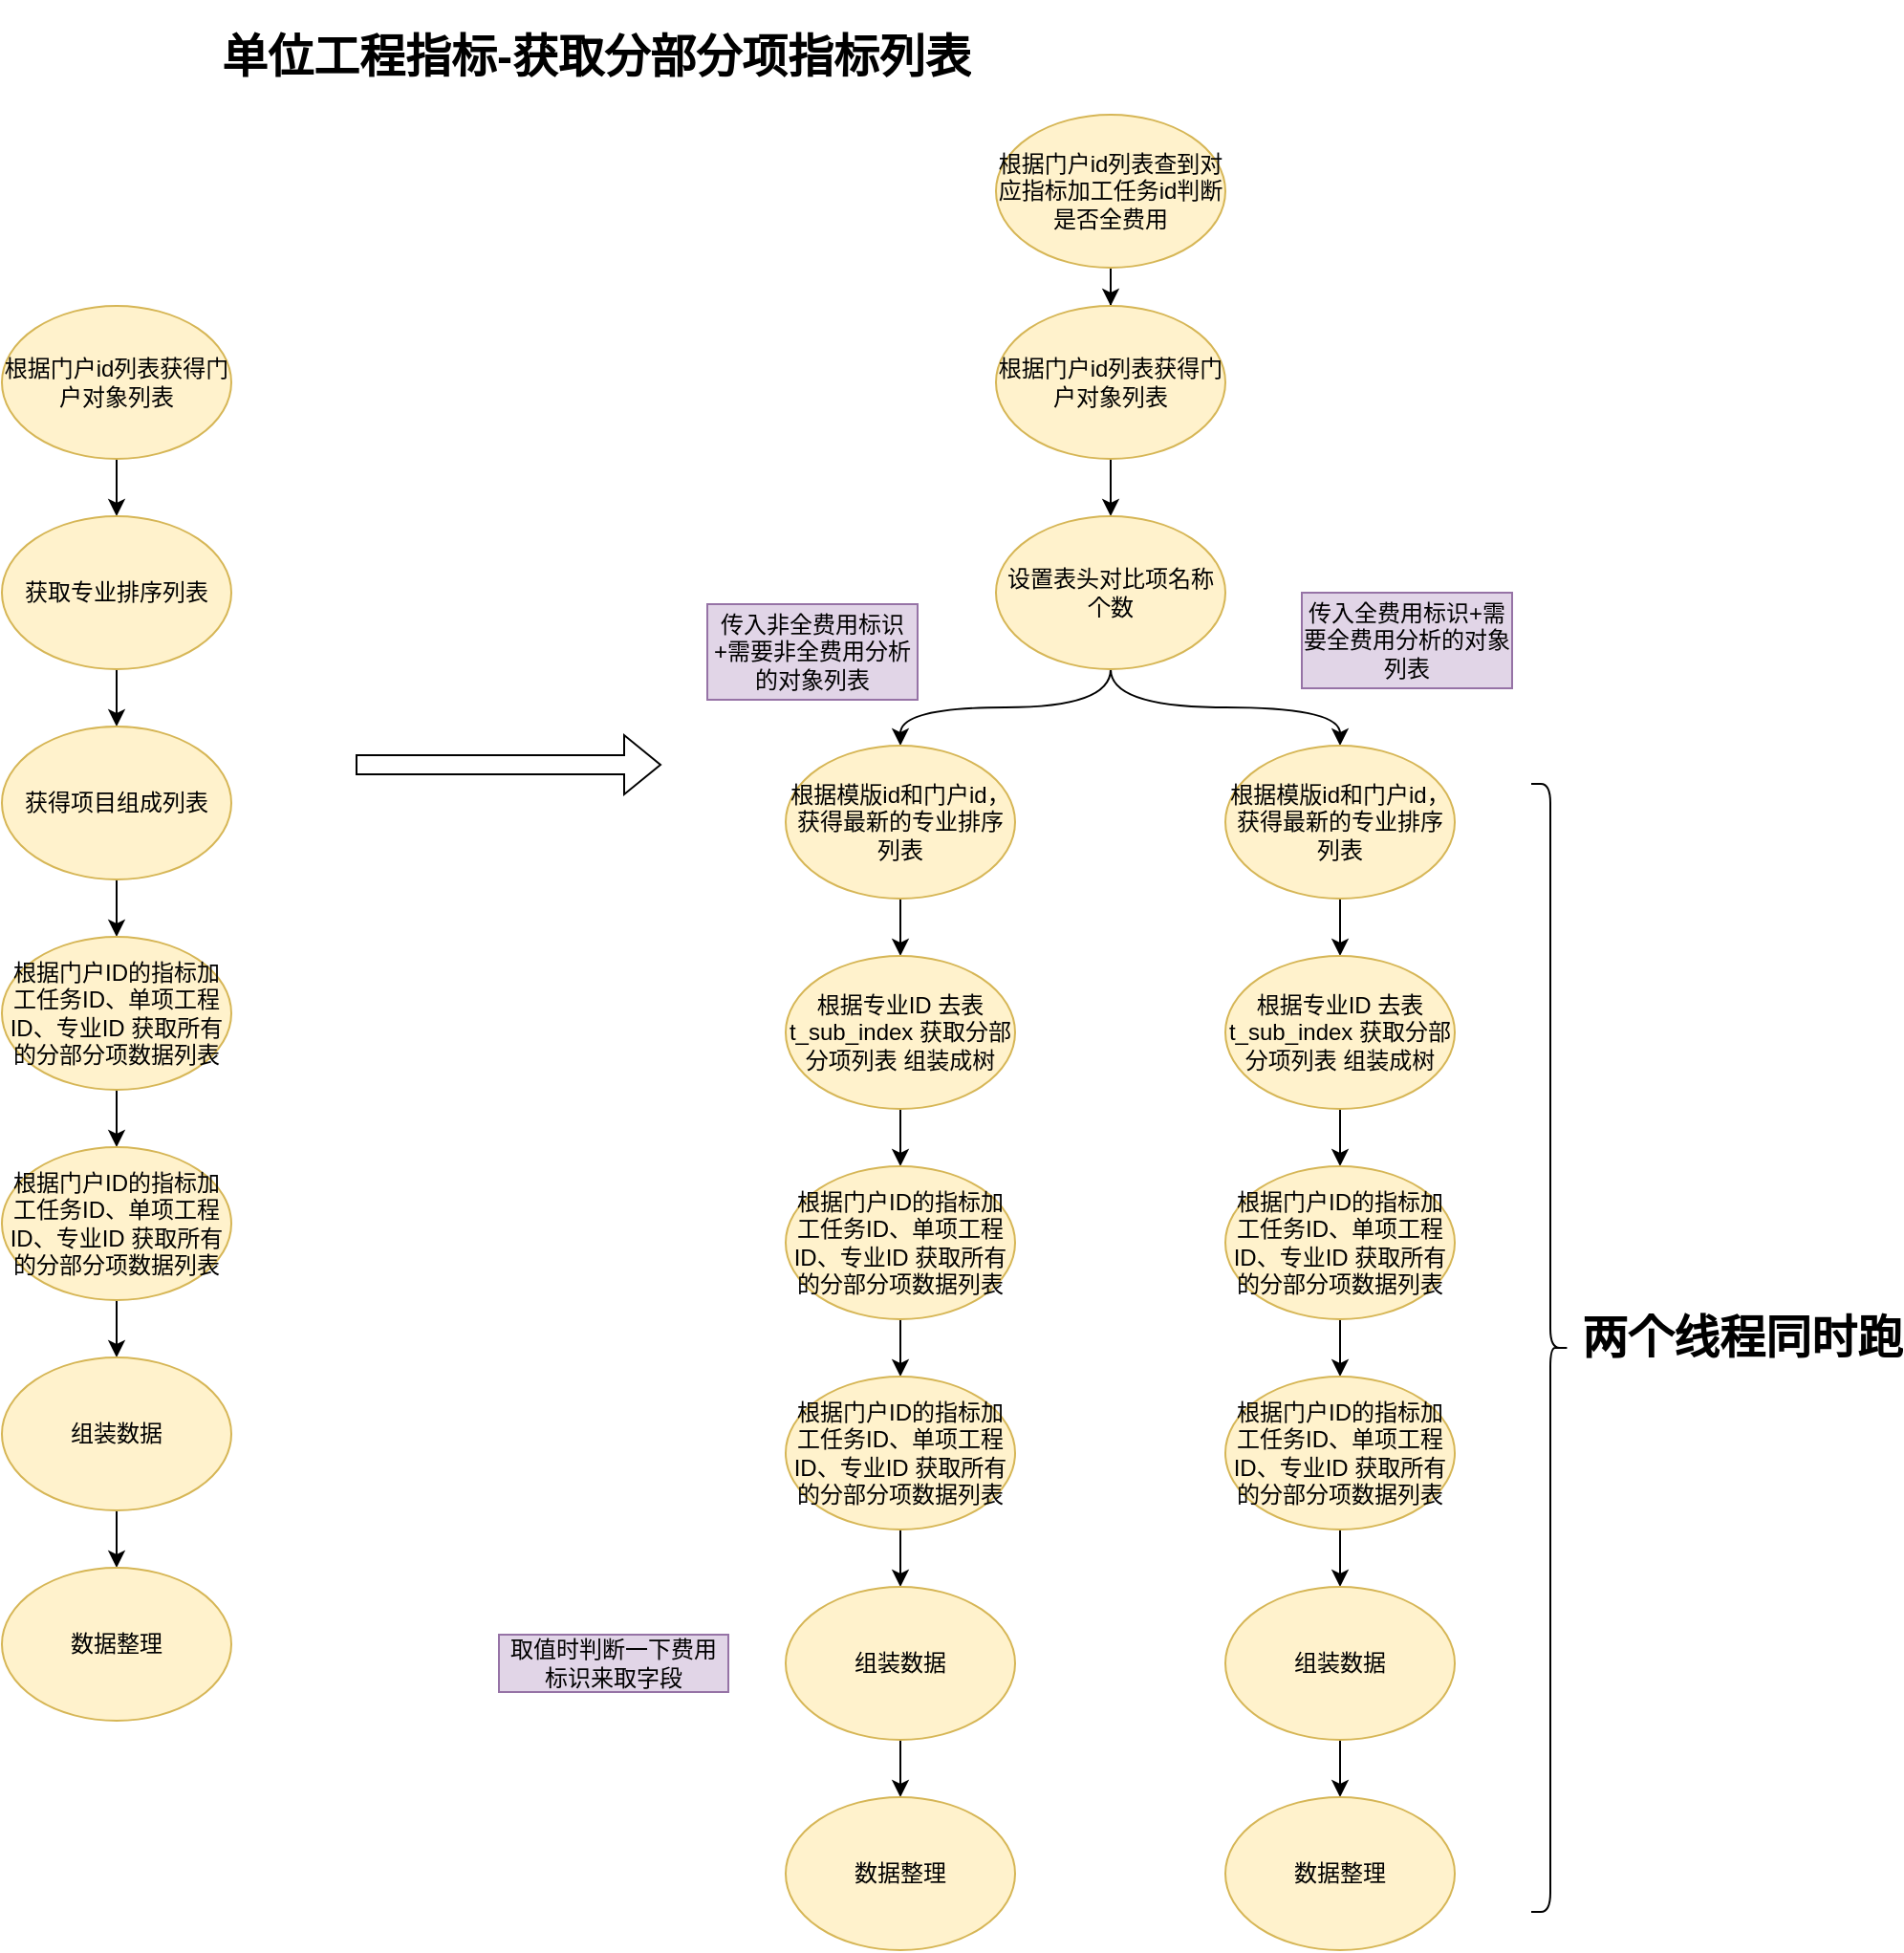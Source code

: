 <mxfile version="21.7.2" type="github">
  <diagram name="第 1 页" id="16k-655BHXCyNk4jlRoW">
    <mxGraphModel dx="1140" dy="1591" grid="1" gridSize="10" guides="1" tooltips="1" connect="1" arrows="1" fold="1" page="1" pageScale="1" pageWidth="1169" pageHeight="827" math="0" shadow="0">
      <root>
        <mxCell id="0" />
        <mxCell id="1" parent="0" />
        <mxCell id="pYzcb3ZcTiJwCkD9ZzHo-3" style="edgeStyle=orthogonalEdgeStyle;rounded=0;orthogonalLoop=1;jettySize=auto;html=1;entryX=0.5;entryY=0;entryDx=0;entryDy=0;" edge="1" parent="1" source="nwjvndp7hKTSoQDyt6dj-1" target="nwjvndp7hKTSoQDyt6dj-5">
          <mxGeometry relative="1" as="geometry" />
        </mxCell>
        <mxCell id="nwjvndp7hKTSoQDyt6dj-1" value="根据门户id列表获得门户对象列表" style="ellipse;whiteSpace=wrap;html=1;rounded=1;fillColor=#fff2cc;strokeColor=#d6b656;" parent="1" vertex="1">
          <mxGeometry x="240" y="130" width="120" height="80" as="geometry" />
        </mxCell>
        <mxCell id="SwWsapXYVksgjuBfi8HX-3" style="edgeStyle=orthogonalEdgeStyle;rounded=1;orthogonalLoop=1;jettySize=auto;html=1;entryX=0.5;entryY=0;entryDx=0;entryDy=0;" parent="1" source="nwjvndp7hKTSoQDyt6dj-5" target="SwWsapXYVksgjuBfi8HX-6" edge="1">
          <mxGeometry relative="1" as="geometry">
            <mxPoint x="300" y="380" as="targetPoint" />
          </mxGeometry>
        </mxCell>
        <mxCell id="nwjvndp7hKTSoQDyt6dj-5" value="获取专业排序列表" style="ellipse;whiteSpace=wrap;html=1;rounded=1;fillColor=#fff2cc;strokeColor=#d6b656;" parent="1" vertex="1">
          <mxGeometry x="240" y="240" width="120" height="80" as="geometry" />
        </mxCell>
        <mxCell id="SwWsapXYVksgjuBfi8HX-10" style="edgeStyle=orthogonalEdgeStyle;rounded=0;orthogonalLoop=1;jettySize=auto;html=1;" parent="1" source="SwWsapXYVksgjuBfi8HX-6" target="SwWsapXYVksgjuBfi8HX-8" edge="1">
          <mxGeometry relative="1" as="geometry" />
        </mxCell>
        <mxCell id="SwWsapXYVksgjuBfi8HX-6" value="获得项目组成列表" style="ellipse;whiteSpace=wrap;html=1;rounded=1;fillColor=#fff2cc;strokeColor=#d6b656;" parent="1" vertex="1">
          <mxGeometry x="240" y="350" width="120" height="80" as="geometry" />
        </mxCell>
        <mxCell id="SwWsapXYVksgjuBfi8HX-11" style="edgeStyle=orthogonalEdgeStyle;rounded=0;orthogonalLoop=1;jettySize=auto;html=1;entryX=0.5;entryY=0;entryDx=0;entryDy=0;" parent="1" source="SwWsapXYVksgjuBfi8HX-8" target="SwWsapXYVksgjuBfi8HX-12" edge="1">
          <mxGeometry relative="1" as="geometry">
            <mxPoint x="300" y="570" as="targetPoint" />
          </mxGeometry>
        </mxCell>
        <mxCell id="SwWsapXYVksgjuBfi8HX-8" value="根据门户ID的指标加工任务ID、单项工程ID、专业ID 获取所有的分部分项数据列表" style="ellipse;whiteSpace=wrap;html=1;rounded=1;fillColor=#fff2cc;strokeColor=#d6b656;" parent="1" vertex="1">
          <mxGeometry x="240" y="460" width="120" height="80" as="geometry" />
        </mxCell>
        <mxCell id="SwWsapXYVksgjuBfi8HX-13" style="edgeStyle=orthogonalEdgeStyle;rounded=0;orthogonalLoop=1;jettySize=auto;html=1;entryX=0.5;entryY=0;entryDx=0;entryDy=0;" parent="1" source="SwWsapXYVksgjuBfi8HX-12" target="SwWsapXYVksgjuBfi8HX-14" edge="1">
          <mxGeometry relative="1" as="geometry">
            <mxPoint x="300" y="690" as="targetPoint" />
          </mxGeometry>
        </mxCell>
        <mxCell id="SwWsapXYVksgjuBfi8HX-12" value="根据门户ID的指标加工任务ID、单项工程ID、专业ID 获取所有的分部分项数据列表" style="ellipse;whiteSpace=wrap;html=1;rounded=1;fillColor=#fff2cc;strokeColor=#d6b656;" parent="1" vertex="1">
          <mxGeometry x="240" y="570" width="120" height="80" as="geometry" />
        </mxCell>
        <mxCell id="SwWsapXYVksgjuBfi8HX-15" style="edgeStyle=orthogonalEdgeStyle;rounded=0;orthogonalLoop=1;jettySize=auto;html=1;entryX=0.5;entryY=0;entryDx=0;entryDy=0;" parent="1" source="SwWsapXYVksgjuBfi8HX-14" target="SwWsapXYVksgjuBfi8HX-16" edge="1">
          <mxGeometry relative="1" as="geometry">
            <mxPoint x="300" y="790" as="targetPoint" />
          </mxGeometry>
        </mxCell>
        <mxCell id="SwWsapXYVksgjuBfi8HX-14" value="组装数据" style="ellipse;whiteSpace=wrap;html=1;rounded=1;fillColor=#fff2cc;strokeColor=#d6b656;" parent="1" vertex="1">
          <mxGeometry x="240" y="680" width="120" height="80" as="geometry" />
        </mxCell>
        <mxCell id="SwWsapXYVksgjuBfi8HX-16" value="数据整理" style="ellipse;whiteSpace=wrap;html=1;rounded=1;fillColor=#fff2cc;strokeColor=#d6b656;" parent="1" vertex="1">
          <mxGeometry x="240" y="790" width="120" height="80" as="geometry" />
        </mxCell>
        <mxCell id="SwWsapXYVksgjuBfi8HX-17" value="" style="shape=flexArrow;endArrow=classic;html=1;rounded=0;" parent="1" edge="1">
          <mxGeometry width="50" height="50" relative="1" as="geometry">
            <mxPoint x="425" y="370" as="sourcePoint" />
            <mxPoint x="585" y="370" as="targetPoint" />
          </mxGeometry>
        </mxCell>
        <mxCell id="SwWsapXYVksgjuBfi8HX-26" style="edgeStyle=orthogonalEdgeStyle;rounded=0;orthogonalLoop=1;jettySize=auto;html=1;entryX=0.5;entryY=0;entryDx=0;entryDy=0;" parent="1" source="SwWsapXYVksgjuBfi8HX-19" target="SwWsapXYVksgjuBfi8HX-23" edge="1">
          <mxGeometry relative="1" as="geometry" />
        </mxCell>
        <mxCell id="SwWsapXYVksgjuBfi8HX-19" value="根据门户id列表查到对应指标加工任务id判断是否全费用" style="ellipse;whiteSpace=wrap;html=1;rounded=1;fillColor=#fff2cc;strokeColor=#d6b656;" parent="1" vertex="1">
          <mxGeometry x="760" y="30" width="120" height="80" as="geometry" />
        </mxCell>
        <mxCell id="SwWsapXYVksgjuBfi8HX-22" style="edgeStyle=orthogonalEdgeStyle;rounded=1;orthogonalLoop=1;jettySize=auto;html=1;entryX=0.5;entryY=0;entryDx=0;entryDy=0;" parent="1" source="SwWsapXYVksgjuBfi8HX-23" target="SwWsapXYVksgjuBfi8HX-25" edge="1">
          <mxGeometry relative="1" as="geometry">
            <mxPoint x="820" y="270" as="targetPoint" />
          </mxGeometry>
        </mxCell>
        <mxCell id="SwWsapXYVksgjuBfi8HX-23" value="根据门户id列表获得门户对象列表" style="ellipse;whiteSpace=wrap;html=1;rounded=1;fillColor=#fff2cc;strokeColor=#d6b656;" parent="1" vertex="1">
          <mxGeometry x="760" y="130" width="120" height="80" as="geometry" />
        </mxCell>
        <mxCell id="SwWsapXYVksgjuBfi8HX-50" style="edgeStyle=orthogonalEdgeStyle;orthogonalLoop=1;jettySize=auto;html=1;entryX=0.5;entryY=0;entryDx=0;entryDy=0;curved=1;" parent="1" source="SwWsapXYVksgjuBfi8HX-25" target="SwWsapXYVksgjuBfi8HX-39" edge="1">
          <mxGeometry relative="1" as="geometry" />
        </mxCell>
        <mxCell id="SwWsapXYVksgjuBfi8HX-51" style="edgeStyle=orthogonalEdgeStyle;orthogonalLoop=1;jettySize=auto;html=1;entryX=0.5;entryY=0;entryDx=0;entryDy=0;curved=1;" parent="1" source="SwWsapXYVksgjuBfi8HX-25" target="SwWsapXYVksgjuBfi8HX-28" edge="1">
          <mxGeometry relative="1" as="geometry" />
        </mxCell>
        <mxCell id="SwWsapXYVksgjuBfi8HX-25" value="设置表头对比项名称个数" style="ellipse;whiteSpace=wrap;html=1;rounded=1;fillColor=#fff2cc;strokeColor=#d6b656;" parent="1" vertex="1">
          <mxGeometry x="760" y="240" width="120" height="80" as="geometry" />
        </mxCell>
        <mxCell id="SwWsapXYVksgjuBfi8HX-27" style="edgeStyle=orthogonalEdgeStyle;rounded=1;orthogonalLoop=1;jettySize=auto;html=1;entryX=0.5;entryY=0;entryDx=0;entryDy=0;" parent="1" source="SwWsapXYVksgjuBfi8HX-28" target="SwWsapXYVksgjuBfi8HX-30" edge="1">
          <mxGeometry relative="1" as="geometry">
            <mxPoint x="940" y="500" as="targetPoint" />
          </mxGeometry>
        </mxCell>
        <mxCell id="SwWsapXYVksgjuBfi8HX-28" value="根据模版id和门户id，获得最新的专业排序列表" style="ellipse;whiteSpace=wrap;html=1;rounded=1;fillColor=#fff2cc;strokeColor=#d6b656;" parent="1" vertex="1">
          <mxGeometry x="880" y="360" width="120" height="80" as="geometry" />
        </mxCell>
        <mxCell id="SwWsapXYVksgjuBfi8HX-29" style="edgeStyle=orthogonalEdgeStyle;rounded=0;orthogonalLoop=1;jettySize=auto;html=1;" parent="1" source="SwWsapXYVksgjuBfi8HX-30" target="SwWsapXYVksgjuBfi8HX-32" edge="1">
          <mxGeometry relative="1" as="geometry" />
        </mxCell>
        <mxCell id="SwWsapXYVksgjuBfi8HX-30" value="根据专业ID 去表 t_sub_index 获取分部分项列表 组装成树" style="ellipse;whiteSpace=wrap;html=1;rounded=1;fillColor=#fff2cc;strokeColor=#d6b656;" parent="1" vertex="1">
          <mxGeometry x="880" y="470" width="120" height="80" as="geometry" />
        </mxCell>
        <mxCell id="SwWsapXYVksgjuBfi8HX-31" style="edgeStyle=orthogonalEdgeStyle;rounded=0;orthogonalLoop=1;jettySize=auto;html=1;entryX=0.5;entryY=0;entryDx=0;entryDy=0;" parent="1" source="SwWsapXYVksgjuBfi8HX-32" target="SwWsapXYVksgjuBfi8HX-34" edge="1">
          <mxGeometry relative="1" as="geometry">
            <mxPoint x="940" y="690" as="targetPoint" />
          </mxGeometry>
        </mxCell>
        <mxCell id="SwWsapXYVksgjuBfi8HX-32" value="根据门户ID的指标加工任务ID、单项工程ID、专业ID 获取所有的分部分项数据列表" style="ellipse;whiteSpace=wrap;html=1;rounded=1;fillColor=#fff2cc;strokeColor=#d6b656;" parent="1" vertex="1">
          <mxGeometry x="880" y="580" width="120" height="80" as="geometry" />
        </mxCell>
        <mxCell id="SwWsapXYVksgjuBfi8HX-33" style="edgeStyle=orthogonalEdgeStyle;rounded=0;orthogonalLoop=1;jettySize=auto;html=1;entryX=0.5;entryY=0;entryDx=0;entryDy=0;" parent="1" source="SwWsapXYVksgjuBfi8HX-34" target="SwWsapXYVksgjuBfi8HX-36" edge="1">
          <mxGeometry relative="1" as="geometry">
            <mxPoint x="940" y="810" as="targetPoint" />
          </mxGeometry>
        </mxCell>
        <mxCell id="SwWsapXYVksgjuBfi8HX-34" value="根据门户ID的指标加工任务ID、单项工程ID、专业ID 获取所有的分部分项数据列表" style="ellipse;whiteSpace=wrap;html=1;rounded=1;fillColor=#fff2cc;strokeColor=#d6b656;" parent="1" vertex="1">
          <mxGeometry x="880" y="690" width="120" height="80" as="geometry" />
        </mxCell>
        <mxCell id="SwWsapXYVksgjuBfi8HX-35" style="edgeStyle=orthogonalEdgeStyle;rounded=0;orthogonalLoop=1;jettySize=auto;html=1;entryX=0.5;entryY=0;entryDx=0;entryDy=0;" parent="1" source="SwWsapXYVksgjuBfi8HX-36" target="SwWsapXYVksgjuBfi8HX-37" edge="1">
          <mxGeometry relative="1" as="geometry">
            <mxPoint x="940" y="910" as="targetPoint" />
          </mxGeometry>
        </mxCell>
        <mxCell id="SwWsapXYVksgjuBfi8HX-36" value="组装数据" style="ellipse;whiteSpace=wrap;html=1;rounded=1;fillColor=#fff2cc;strokeColor=#d6b656;" parent="1" vertex="1">
          <mxGeometry x="880" y="800" width="120" height="80" as="geometry" />
        </mxCell>
        <mxCell id="SwWsapXYVksgjuBfi8HX-37" value="数据整理" style="ellipse;whiteSpace=wrap;html=1;rounded=1;fillColor=#fff2cc;strokeColor=#d6b656;" parent="1" vertex="1">
          <mxGeometry x="880" y="910" width="120" height="80" as="geometry" />
        </mxCell>
        <mxCell id="SwWsapXYVksgjuBfi8HX-38" style="edgeStyle=orthogonalEdgeStyle;rounded=1;orthogonalLoop=1;jettySize=auto;html=1;entryX=0.5;entryY=0;entryDx=0;entryDy=0;" parent="1" source="SwWsapXYVksgjuBfi8HX-39" target="SwWsapXYVksgjuBfi8HX-41" edge="1">
          <mxGeometry relative="1" as="geometry">
            <mxPoint x="710" y="500" as="targetPoint" />
          </mxGeometry>
        </mxCell>
        <mxCell id="SwWsapXYVksgjuBfi8HX-39" value="根据模版id和门户id，获得最新的专业排序列表" style="ellipse;whiteSpace=wrap;html=1;rounded=1;fillColor=#fff2cc;strokeColor=#d6b656;" parent="1" vertex="1">
          <mxGeometry x="650" y="360" width="120" height="80" as="geometry" />
        </mxCell>
        <mxCell id="SwWsapXYVksgjuBfi8HX-40" style="edgeStyle=orthogonalEdgeStyle;rounded=0;orthogonalLoop=1;jettySize=auto;html=1;" parent="1" source="SwWsapXYVksgjuBfi8HX-41" target="SwWsapXYVksgjuBfi8HX-43" edge="1">
          <mxGeometry relative="1" as="geometry" />
        </mxCell>
        <mxCell id="SwWsapXYVksgjuBfi8HX-41" value="根据专业ID 去表 t_sub_index 获取分部分项列表 组装成树" style="ellipse;whiteSpace=wrap;html=1;rounded=1;fillColor=#fff2cc;strokeColor=#d6b656;" parent="1" vertex="1">
          <mxGeometry x="650" y="470" width="120" height="80" as="geometry" />
        </mxCell>
        <mxCell id="SwWsapXYVksgjuBfi8HX-42" style="edgeStyle=orthogonalEdgeStyle;rounded=0;orthogonalLoop=1;jettySize=auto;html=1;entryX=0.5;entryY=0;entryDx=0;entryDy=0;" parent="1" source="SwWsapXYVksgjuBfi8HX-43" target="SwWsapXYVksgjuBfi8HX-45" edge="1">
          <mxGeometry relative="1" as="geometry">
            <mxPoint x="710" y="690" as="targetPoint" />
          </mxGeometry>
        </mxCell>
        <mxCell id="SwWsapXYVksgjuBfi8HX-43" value="根据门户ID的指标加工任务ID、单项工程ID、专业ID 获取所有的分部分项数据列表" style="ellipse;whiteSpace=wrap;html=1;rounded=1;fillColor=#fff2cc;strokeColor=#d6b656;" parent="1" vertex="1">
          <mxGeometry x="650" y="580" width="120" height="80" as="geometry" />
        </mxCell>
        <mxCell id="SwWsapXYVksgjuBfi8HX-44" style="edgeStyle=orthogonalEdgeStyle;rounded=0;orthogonalLoop=1;jettySize=auto;html=1;entryX=0.5;entryY=0;entryDx=0;entryDy=0;" parent="1" source="SwWsapXYVksgjuBfi8HX-45" target="SwWsapXYVksgjuBfi8HX-47" edge="1">
          <mxGeometry relative="1" as="geometry">
            <mxPoint x="710" y="810" as="targetPoint" />
          </mxGeometry>
        </mxCell>
        <mxCell id="SwWsapXYVksgjuBfi8HX-45" value="根据门户ID的指标加工任务ID、单项工程ID、专业ID 获取所有的分部分项数据列表" style="ellipse;whiteSpace=wrap;html=1;rounded=1;fillColor=#fff2cc;strokeColor=#d6b656;" parent="1" vertex="1">
          <mxGeometry x="650" y="690" width="120" height="80" as="geometry" />
        </mxCell>
        <mxCell id="SwWsapXYVksgjuBfi8HX-46" style="edgeStyle=orthogonalEdgeStyle;rounded=0;orthogonalLoop=1;jettySize=auto;html=1;entryX=0.5;entryY=0;entryDx=0;entryDy=0;" parent="1" source="SwWsapXYVksgjuBfi8HX-47" target="SwWsapXYVksgjuBfi8HX-48" edge="1">
          <mxGeometry relative="1" as="geometry">
            <mxPoint x="710" y="910" as="targetPoint" />
          </mxGeometry>
        </mxCell>
        <mxCell id="SwWsapXYVksgjuBfi8HX-47" value="组装数据" style="ellipse;whiteSpace=wrap;html=1;rounded=1;fillColor=#fff2cc;strokeColor=#d6b656;" parent="1" vertex="1">
          <mxGeometry x="650" y="800" width="120" height="80" as="geometry" />
        </mxCell>
        <mxCell id="SwWsapXYVksgjuBfi8HX-48" value="数据整理" style="ellipse;whiteSpace=wrap;html=1;rounded=1;fillColor=#fff2cc;strokeColor=#d6b656;" parent="1" vertex="1">
          <mxGeometry x="650" y="910" width="120" height="80" as="geometry" />
        </mxCell>
        <mxCell id="SwWsapXYVksgjuBfi8HX-52" value="" style="shape=curlyBracket;whiteSpace=wrap;html=1;rounded=1;flipH=1;labelPosition=right;verticalLabelPosition=middle;align=left;verticalAlign=middle;" parent="1" vertex="1">
          <mxGeometry x="1040" y="380" width="20" height="590" as="geometry" />
        </mxCell>
        <mxCell id="SwWsapXYVksgjuBfi8HX-53" value="两个线程同时跑" style="text;strokeColor=none;fillColor=none;html=1;fontSize=24;fontStyle=1;verticalAlign=middle;align=center;" parent="1" vertex="1">
          <mxGeometry x="1100" y="650" width="100" height="40" as="geometry" />
        </mxCell>
        <mxCell id="SwWsapXYVksgjuBfi8HX-55" value="传入非全费用标识+需要非全费用分析的对象列表" style="rounded=0;whiteSpace=wrap;html=1;fillColor=#e1d5e7;strokeColor=#9673a6;" parent="1" vertex="1">
          <mxGeometry x="609" y="286" width="110" height="50" as="geometry" />
        </mxCell>
        <mxCell id="SwWsapXYVksgjuBfi8HX-56" value="传入全费用标识+需要全费用分析的对象列表" style="rounded=0;whiteSpace=wrap;html=1;fillColor=#e1d5e7;strokeColor=#9673a6;" parent="1" vertex="1">
          <mxGeometry x="920" y="280" width="110" height="50" as="geometry" />
        </mxCell>
        <mxCell id="SwWsapXYVksgjuBfi8HX-58" value="取值时判断一下费用标识来取字段" style="rounded=0;whiteSpace=wrap;html=1;fillColor=#e1d5e7;strokeColor=#9673a6;" parent="1" vertex="1">
          <mxGeometry x="500" y="825" width="120" height="30" as="geometry" />
        </mxCell>
        <mxCell id="pYzcb3ZcTiJwCkD9ZzHo-2" value="&lt;h1&gt;单位工程指标-获取分部分项指标列表&lt;/h1&gt;" style="text;html=1;strokeColor=none;fillColor=none;spacing=5;spacingTop=-20;whiteSpace=wrap;overflow=hidden;rounded=0;" vertex="1" parent="1">
          <mxGeometry x="350" y="-20" width="420" height="110" as="geometry" />
        </mxCell>
      </root>
    </mxGraphModel>
  </diagram>
</mxfile>

